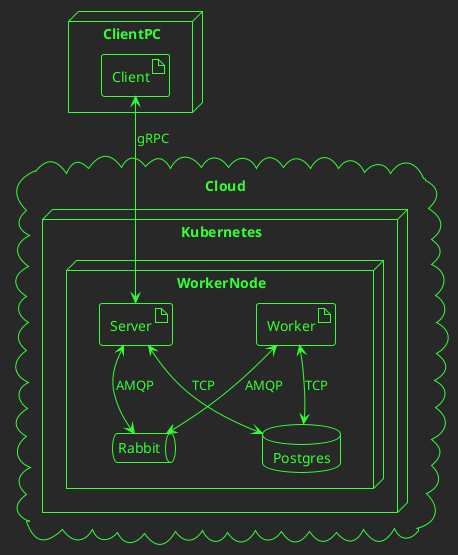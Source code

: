 @startuml deployment
!theme crt-green

cloud Cloud {
    node Kubernetes{
        node WorkerNode {
            artifact Worker
            artifact Server
            queue Rabbit
            database Postgres
        }
    }
}

node ClientPC{
    artifact Client
}

Client <--> Server : gRPC
Server <--> Rabbit : AMQP
Server <--> Postgres : TCP
Worker <--> Postgres : TCP
Worker <--> Rabbit : AMQP

@enduml